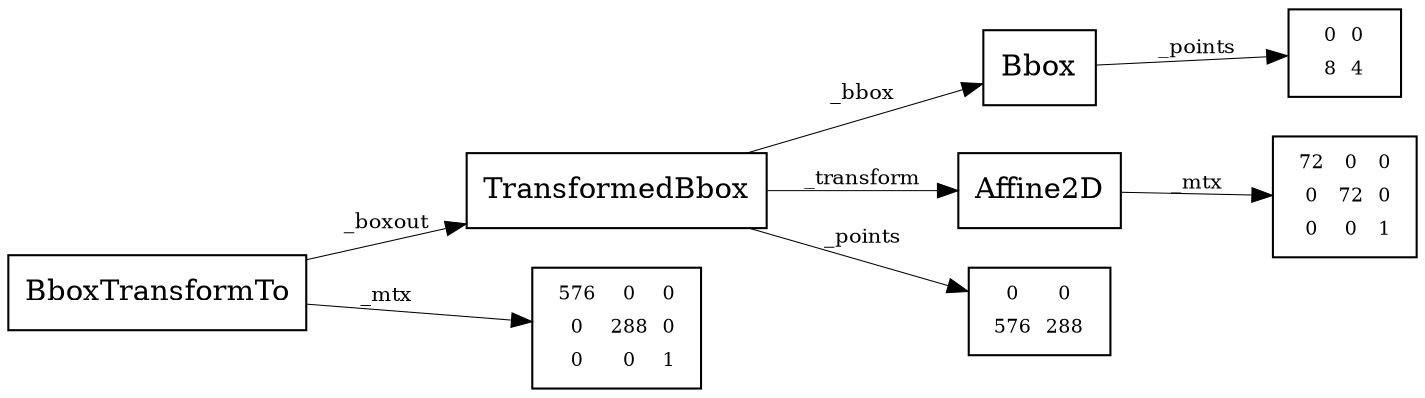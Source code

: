 digraph structs {
rankdir="LR";        
node [shape=record,style=filled];
edge [fontsize=10, penwidth=0.5];
obj_2635422003776[label="BboxTransformTo",fillcolor=white];
obj_2635422004504[label="TransformedBbox",fillcolor=white];
obj_2635422004560[label="Bbox",fillcolor=white];
obj_2635421870160[label=<<table border="0"><tr><td>0</td><td>0</td></tr><tr><td>8</td><td>4</td></tr></table>>,fillcolor=white, fontsize=9];
obj_2635422004560 -> obj_2635421870160[label="_points",style=solid];
obj_2635422004504 -> obj_2635422004560[label="_bbox",style=solid];
obj_2635422004392[label="Affine2D",fillcolor=white];
obj_2635421764304[label=<<table border="0"><tr><td>72</td><td>0</td><td>0</td></tr><tr><td>0</td><td>72</td><td>0</td></tr><tr><td>0</td><td>0</td><td>1</td></tr></table>>,fillcolor=white, fontsize=9];
obj_2635422004392 -> obj_2635421764304[label="_mtx",style=solid];
obj_2635422004504 -> obj_2635422004392[label="_transform",style=solid];
obj_2635420908720[label=<<table border="0"><tr><td>0</td><td>0</td></tr><tr><td>576</td><td>288</td></tr></table>>,fillcolor=white, fontsize=9];
obj_2635422004504 -> obj_2635420908720[label="_points",style=solid];
obj_2635422003776 -> obj_2635422004504[label="_boxout",style=solid];
obj_2635420884464[label=<<table border="0"><tr><td>576</td><td>0</td><td>0</td></tr><tr><td>0</td><td>288</td><td>0</td></tr><tr><td>0</td><td>0</td><td>1</td></tr></table>>,fillcolor=white, fontsize=9];
obj_2635422003776 -> obj_2635420884464[label="_mtx",style=solid];
}
